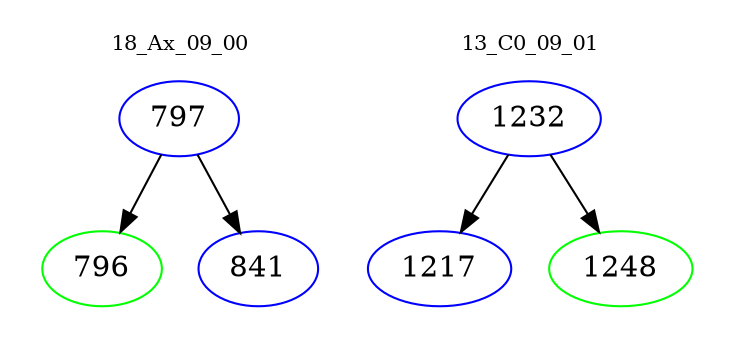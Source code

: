 digraph{
subgraph cluster_0 {
color = white
label = "18_Ax_09_00";
fontsize=10;
T0_797 [label="797", color="blue"]
T0_797 -> T0_796 [color="black"]
T0_796 [label="796", color="green"]
T0_797 -> T0_841 [color="black"]
T0_841 [label="841", color="blue"]
}
subgraph cluster_1 {
color = white
label = "13_C0_09_01";
fontsize=10;
T1_1232 [label="1232", color="blue"]
T1_1232 -> T1_1217 [color="black"]
T1_1217 [label="1217", color="blue"]
T1_1232 -> T1_1248 [color="black"]
T1_1248 [label="1248", color="green"]
}
}
